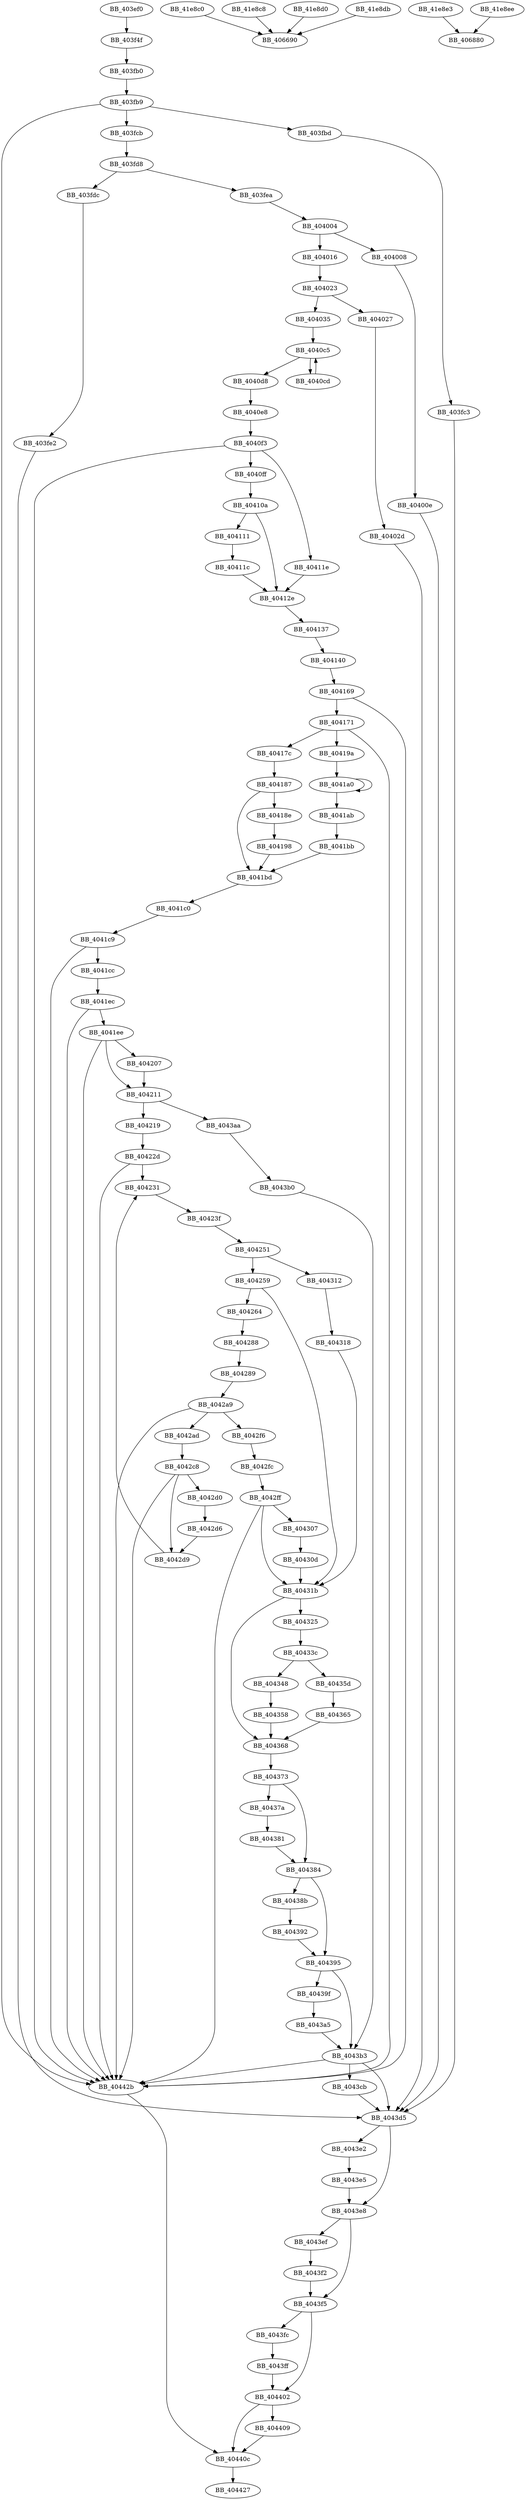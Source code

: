 DiGraph sub_403EF0{
BB_403ef0->BB_403f4f
BB_403f4f->BB_403fb0
BB_403fb0->BB_403fb9
BB_403fb9->BB_403fbd
BB_403fb9->BB_403fcb
BB_403fb9->BB_40442b
BB_403fbd->BB_403fc3
BB_403fc3->BB_4043d5
BB_403fcb->BB_403fd8
BB_403fd8->BB_403fdc
BB_403fd8->BB_403fea
BB_403fdc->BB_403fe2
BB_403fe2->BB_4043d5
BB_403fea->BB_404004
BB_404004->BB_404008
BB_404004->BB_404016
BB_404008->BB_40400e
BB_40400e->BB_4043d5
BB_404016->BB_404023
BB_404023->BB_404027
BB_404023->BB_404035
BB_404027->BB_40402d
BB_40402d->BB_4043d5
BB_404035->BB_4040c5
BB_4040c5->BB_4040cd
BB_4040c5->BB_4040d8
BB_4040cd->BB_4040c5
BB_4040d8->BB_4040e8
BB_4040e8->BB_4040f3
BB_4040f3->BB_4040ff
BB_4040f3->BB_40411e
BB_4040f3->BB_40442b
BB_4040ff->BB_40410a
BB_40410a->BB_404111
BB_40410a->BB_40412e
BB_404111->BB_40411c
BB_40411c->BB_40412e
BB_40411e->BB_40412e
BB_40412e->BB_404137
BB_404137->BB_404140
BB_404140->BB_404169
BB_404169->BB_404171
BB_404169->BB_40442b
BB_404171->BB_40417c
BB_404171->BB_40419a
BB_404171->BB_40442b
BB_40417c->BB_404187
BB_404187->BB_40418e
BB_404187->BB_4041bd
BB_40418e->BB_404198
BB_404198->BB_4041bd
BB_40419a->BB_4041a0
BB_4041a0->BB_4041a0
BB_4041a0->BB_4041ab
BB_4041ab->BB_4041bb
BB_4041bb->BB_4041bd
BB_4041bd->BB_4041c0
BB_4041c0->BB_4041c9
BB_4041c9->BB_4041cc
BB_4041c9->BB_40442b
BB_4041cc->BB_4041ec
BB_4041ec->BB_4041ee
BB_4041ec->BB_40442b
BB_4041ee->BB_404207
BB_4041ee->BB_404211
BB_4041ee->BB_40442b
BB_404207->BB_404211
BB_404211->BB_404219
BB_404211->BB_4043aa
BB_404219->BB_40422d
BB_40422d->BB_404231
BB_40422d->BB_40442b
BB_404231->BB_40423f
BB_40423f->BB_404251
BB_404251->BB_404259
BB_404251->BB_404312
BB_404259->BB_404264
BB_404259->BB_40431b
BB_404264->BB_404288
BB_404288->BB_404289
BB_404289->BB_4042a9
BB_4042a9->BB_4042ad
BB_4042a9->BB_4042f6
BB_4042a9->BB_40442b
BB_4042ad->BB_4042c8
BB_4042c8->BB_4042d0
BB_4042c8->BB_4042d9
BB_4042c8->BB_40442b
BB_4042d0->BB_4042d6
BB_4042d6->BB_4042d9
BB_4042d9->BB_404231
BB_4042f6->BB_4042fc
BB_4042fc->BB_4042ff
BB_4042ff->BB_404307
BB_4042ff->BB_40431b
BB_4042ff->BB_40442b
BB_404307->BB_40430d
BB_40430d->BB_40431b
BB_404312->BB_404318
BB_404318->BB_40431b
BB_40431b->BB_404325
BB_40431b->BB_404368
BB_404325->BB_40433c
BB_40433c->BB_404348
BB_40433c->BB_40435d
BB_404348->BB_404358
BB_404358->BB_404368
BB_40435d->BB_404365
BB_404365->BB_404368
BB_404368->BB_404373
BB_404373->BB_40437a
BB_404373->BB_404384
BB_40437a->BB_404381
BB_404381->BB_404384
BB_404384->BB_40438b
BB_404384->BB_404395
BB_40438b->BB_404392
BB_404392->BB_404395
BB_404395->BB_40439f
BB_404395->BB_4043b3
BB_40439f->BB_4043a5
BB_4043a5->BB_4043b3
BB_4043aa->BB_4043b0
BB_4043b0->BB_4043b3
BB_4043b3->BB_4043cb
BB_4043b3->BB_4043d5
BB_4043b3->BB_40442b
BB_4043cb->BB_4043d5
BB_4043d5->BB_4043e2
BB_4043d5->BB_4043e8
BB_4043e2->BB_4043e5
BB_4043e5->BB_4043e8
BB_4043e8->BB_4043ef
BB_4043e8->BB_4043f5
BB_4043ef->BB_4043f2
BB_4043f2->BB_4043f5
BB_4043f5->BB_4043fc
BB_4043f5->BB_404402
BB_4043fc->BB_4043ff
BB_4043ff->BB_404402
BB_404402->BB_404409
BB_404402->BB_40440c
BB_404409->BB_40440c
BB_40440c->BB_404427
BB_40442b->BB_40440c
BB_41e8c0->BB_406690
BB_41e8c8->BB_406690
BB_41e8d0->BB_406690
BB_41e8db->BB_406690
BB_41e8e3->BB_406880
BB_41e8ee->BB_406880
}
